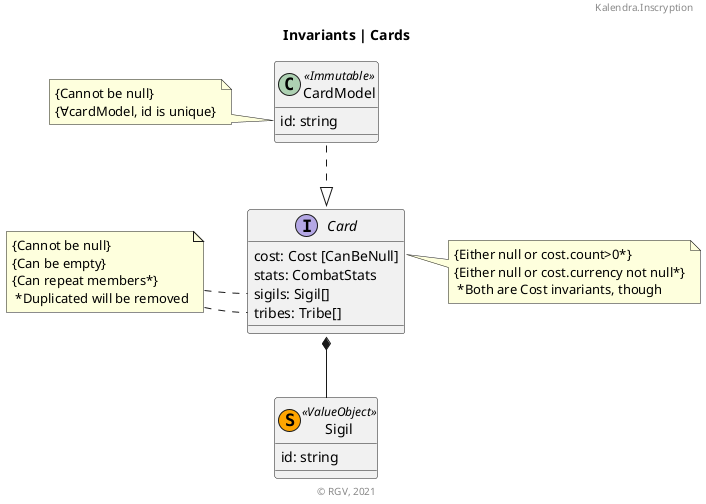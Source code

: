 @startuml
'https://plantuml.com/class-diagram
title Invariants | Cards
header Kalendra.Inscryption
remove @unlinked
'''''''''''''

interface Card{
cost: Cost [CanBeNull]
stats: CombatStats
sigils: Sigil[]
tribes: Tribe[]
}

class SigilGift <<(S, orange) ValueObject>> {
sigil: Sigil
way: SigilGivenWay
}

class SigilGivenWay  <<(S, orange) ValueObject>> {
id: string
}

class Sigil <<(S, orange) ValueObject>> {
id: string
}

class CardModel <<Immutable>>{
id: string
}

'''''''''''''

CardModel ..|> Card
Card *-- Sigil

note as Nid
{Cannot be null}
{∀cardModel, id is unique}
end note
Nid . CardModel::id

note as NoteCard
{Cannot be null}
{Can be empty}
{Can repeat members*}
 *Duplicated will be removed
end note
NoteCard .r. Card::sigils
NoteCard .r. Card::tribes

note as NoteCost
{Either null or cost.count>0*}
{Either null or cost.currency not null*}
 *Both are Cost invariants, though
end note
NoteCost .l. Card::cost

'''''''''''''
footer © RGV, 2021
@enduml